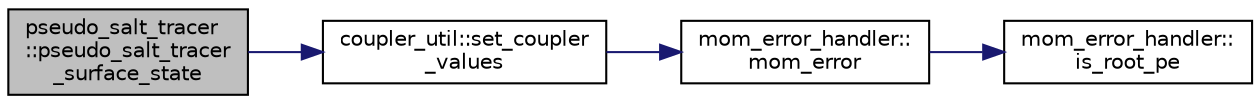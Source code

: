 digraph "pseudo_salt_tracer::pseudo_salt_tracer_surface_state"
{
 // INTERACTIVE_SVG=YES
  edge [fontname="Helvetica",fontsize="10",labelfontname="Helvetica",labelfontsize="10"];
  node [fontname="Helvetica",fontsize="10",shape=record];
  rankdir="LR";
  Node25 [label="pseudo_salt_tracer\l::pseudo_salt_tracer\l_surface_state",height=0.2,width=0.4,color="black", fillcolor="grey75", style="filled", fontcolor="black"];
  Node25 -> Node26 [color="midnightblue",fontsize="10",style="solid",fontname="Helvetica"];
  Node26 [label="coupler_util::set_coupler\l_values",height=0.2,width=0.4,color="black", fillcolor="white", style="filled",URL="$namespacecoupler__util.html#a905a5b5d76999092172d1a6cfd17a1e6"];
  Node26 -> Node27 [color="midnightblue",fontsize="10",style="solid",fontname="Helvetica"];
  Node27 [label="mom_error_handler::\lmom_error",height=0.2,width=0.4,color="black", fillcolor="white", style="filled",URL="$namespacemom__error__handler.html#a460cfb79a06c29fc249952c2a3710d67"];
  Node27 -> Node28 [color="midnightblue",fontsize="10",style="solid",fontname="Helvetica"];
  Node28 [label="mom_error_handler::\lis_root_pe",height=0.2,width=0.4,color="black", fillcolor="white", style="filled",URL="$namespacemom__error__handler.html#ad5f00a53059c72fe2332d1436c80ca71"];
}
